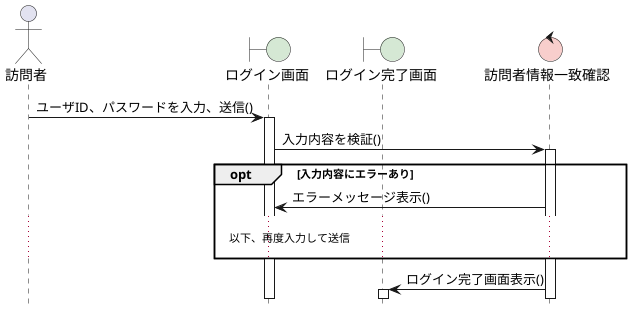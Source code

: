 @startuml Web論文システム-入学手続シーケンス図
hide footbox
skinparam boundaryBackgroundColor #D5E8D4
skinparam controlBackgroundColor  #F8CECC
skinparam entityBackgroundColor   #DAE8FC

actor 訪問者 as A
boundary ログイン画面 as B1
boundary ログイン完了画面 as B3
control 訪問者情報一致確認 as C1

A -> B1: ユーザID、パスワードを入力、送信()
activate B1

B1 -> C1: 入力内容を検証()
activate C1

opt 入力内容にエラーあり
    C1 -> B1: エラーメッセージ表示()
    ...以下、再度入力して送信...
end
C1 -> B3: ログイン完了画面表示()
activate B3

@enduml